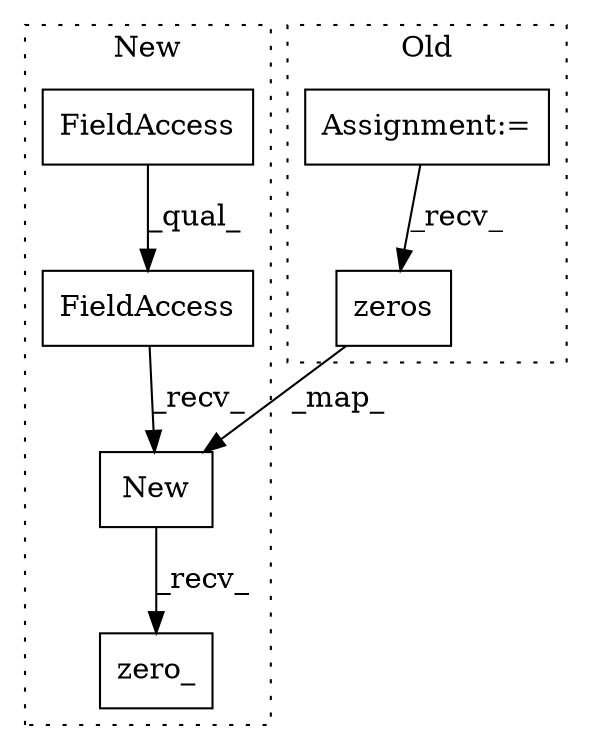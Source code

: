 digraph G {
subgraph cluster0 {
1 [label="zeros" a="32" s="7423,7443" l="6,1" shape="box"];
4 [label="Assignment:=" a="7" s="7259" l="5" shape="box"];
label = "Old";
style="dotted";
}
subgraph cluster1 {
2 [label="New" a="32" s="7420,7438" l="4,1" shape="box"];
3 [label="zero_" a="32" s="7440" l="7" shape="box"];
5 [label="FieldAccess" a="22" s="7402" l="17" shape="box"];
6 [label="FieldAccess" a="22" s="7402" l="12" shape="box"];
label = "New";
style="dotted";
}
1 -> 2 [label="_map_"];
2 -> 3 [label="_recv_"];
4 -> 1 [label="_recv_"];
5 -> 2 [label="_recv_"];
6 -> 5 [label="_qual_"];
}